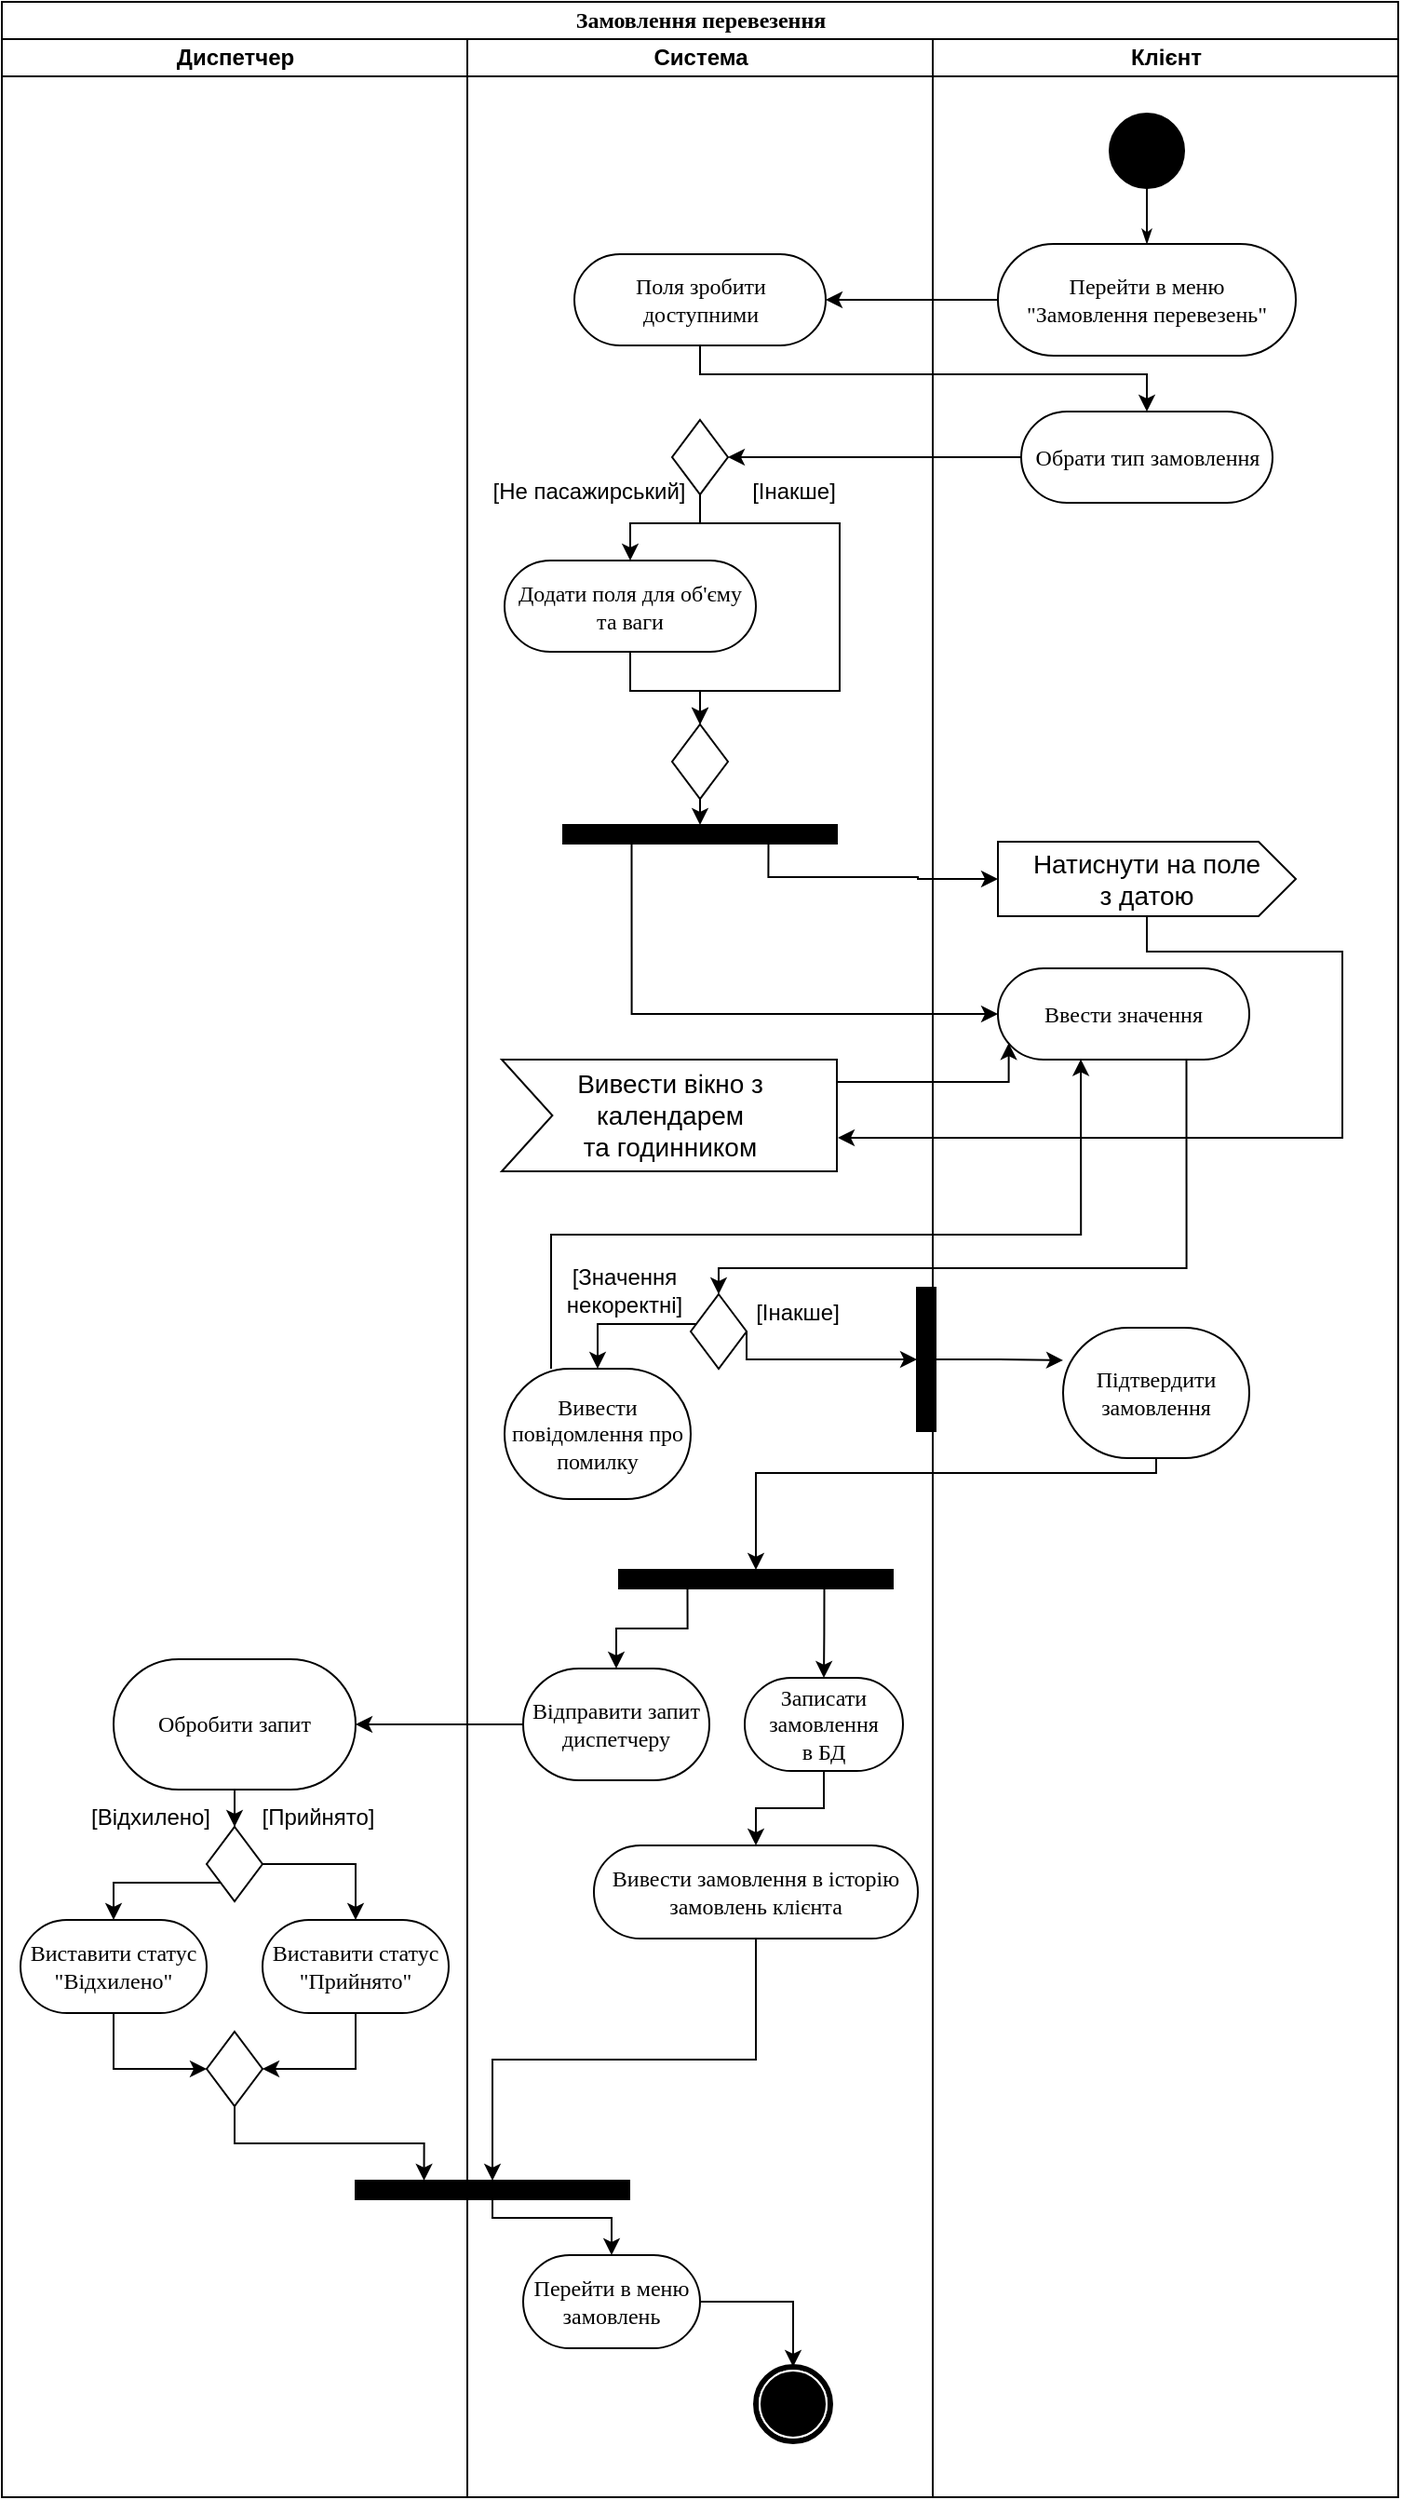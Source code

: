 <mxfile version="22.0.2" type="device">
  <diagram name="Page-1" id="0783ab3e-0a74-02c8-0abd-f7b4e66b4bec">
    <mxGraphModel dx="1050" dy="629" grid="1" gridSize="10" guides="1" tooltips="1" connect="1" arrows="1" fold="1" page="1" pageScale="1" pageWidth="850" pageHeight="1100" background="none" math="0" shadow="0">
      <root>
        <mxCell id="0" />
        <mxCell id="1" parent="0" />
        <mxCell id="1c1d494c118603dd-1" value="Замовлення перевезення" style="swimlane;html=1;childLayout=stackLayout;startSize=20;rounded=0;shadow=0;comic=0;labelBackgroundColor=none;strokeWidth=1;fontFamily=Verdana;fontSize=12;align=center;" parent="1" vertex="1">
          <mxGeometry x="40" y="20" width="750" height="1340" as="geometry">
            <mxRectangle x="40" y="20" width="70" height="30" as="alternateBounds" />
          </mxGeometry>
        </mxCell>
        <mxCell id="1c1d494c118603dd-2" value="Диспетчер" style="swimlane;html=1;startSize=20;" parent="1c1d494c118603dd-1" vertex="1">
          <mxGeometry y="20" width="250" height="1320" as="geometry" />
        </mxCell>
        <mxCell id="SK06pr9iCSMfBcMyuEG0-80" style="edgeStyle=orthogonalEdgeStyle;rounded=0;orthogonalLoop=1;jettySize=auto;html=1;exitX=0.5;exitY=1;exitDx=0;exitDy=0;" parent="1c1d494c118603dd-2" source="SK06pr9iCSMfBcMyuEG0-78" target="SK06pr9iCSMfBcMyuEG0-79" edge="1">
          <mxGeometry relative="1" as="geometry" />
        </mxCell>
        <mxCell id="SK06pr9iCSMfBcMyuEG0-78" value="Обробити запит" style="rounded=1;whiteSpace=wrap;html=1;shadow=0;comic=0;labelBackgroundColor=none;strokeWidth=1;fontFamily=Verdana;fontSize=12;align=center;arcSize=50;" parent="1c1d494c118603dd-2" vertex="1">
          <mxGeometry x="60" y="870" width="130" height="70" as="geometry" />
        </mxCell>
        <mxCell id="SK06pr9iCSMfBcMyuEG0-87" style="edgeStyle=orthogonalEdgeStyle;rounded=0;orthogonalLoop=1;jettySize=auto;html=1;entryX=0.5;entryY=0;entryDx=0;entryDy=0;" parent="1c1d494c118603dd-2" source="SK06pr9iCSMfBcMyuEG0-79" target="SK06pr9iCSMfBcMyuEG0-84" edge="1">
          <mxGeometry relative="1" as="geometry">
            <Array as="points">
              <mxPoint x="60" y="990" />
            </Array>
          </mxGeometry>
        </mxCell>
        <mxCell id="SK06pr9iCSMfBcMyuEG0-88" style="edgeStyle=orthogonalEdgeStyle;rounded=0;orthogonalLoop=1;jettySize=auto;html=1;exitX=1;exitY=0.5;exitDx=0;exitDy=0;entryX=0.5;entryY=0;entryDx=0;entryDy=0;" parent="1c1d494c118603dd-2" source="SK06pr9iCSMfBcMyuEG0-79" target="SK06pr9iCSMfBcMyuEG0-85" edge="1">
          <mxGeometry relative="1" as="geometry" />
        </mxCell>
        <mxCell id="SK06pr9iCSMfBcMyuEG0-79" value="" style="rhombus;" parent="1c1d494c118603dd-2" vertex="1">
          <mxGeometry x="110" y="960" width="30" height="40" as="geometry" />
        </mxCell>
        <mxCell id="SK06pr9iCSMfBcMyuEG0-82" value="[Відхилено]" style="text;html=1;strokeColor=none;fillColor=none;align=center;verticalAlign=middle;whiteSpace=wrap;rounded=0;" parent="1c1d494c118603dd-2" vertex="1">
          <mxGeometry x="50" y="940" width="60" height="30" as="geometry" />
        </mxCell>
        <mxCell id="SK06pr9iCSMfBcMyuEG0-83" value="[Прийнято]" style="text;html=1;strokeColor=none;fillColor=none;align=center;verticalAlign=middle;whiteSpace=wrap;rounded=0;" parent="1c1d494c118603dd-2" vertex="1">
          <mxGeometry x="140" y="940" width="60" height="30" as="geometry" />
        </mxCell>
        <mxCell id="SK06pr9iCSMfBcMyuEG0-89" style="edgeStyle=orthogonalEdgeStyle;rounded=0;orthogonalLoop=1;jettySize=auto;html=1;exitX=0.5;exitY=1;exitDx=0;exitDy=0;entryX=0;entryY=0.5;entryDx=0;entryDy=0;" parent="1c1d494c118603dd-2" source="SK06pr9iCSMfBcMyuEG0-84" target="SK06pr9iCSMfBcMyuEG0-86" edge="1">
          <mxGeometry relative="1" as="geometry" />
        </mxCell>
        <mxCell id="SK06pr9iCSMfBcMyuEG0-84" value="Виставити статус &quot;Відхилено&quot;" style="rounded=1;whiteSpace=wrap;html=1;shadow=0;comic=0;labelBackgroundColor=none;strokeWidth=1;fontFamily=Verdana;fontSize=12;align=center;arcSize=50;" parent="1c1d494c118603dd-2" vertex="1">
          <mxGeometry x="10" y="1010" width="100" height="50" as="geometry" />
        </mxCell>
        <mxCell id="SK06pr9iCSMfBcMyuEG0-90" style="edgeStyle=orthogonalEdgeStyle;rounded=0;orthogonalLoop=1;jettySize=auto;html=1;entryX=1;entryY=0.5;entryDx=0;entryDy=0;" parent="1c1d494c118603dd-2" source="SK06pr9iCSMfBcMyuEG0-85" target="SK06pr9iCSMfBcMyuEG0-86" edge="1">
          <mxGeometry relative="1" as="geometry" />
        </mxCell>
        <mxCell id="SK06pr9iCSMfBcMyuEG0-85" value="Виставити статус &quot;Прийнято&quot;" style="rounded=1;whiteSpace=wrap;html=1;shadow=0;comic=0;labelBackgroundColor=none;strokeWidth=1;fontFamily=Verdana;fontSize=12;align=center;arcSize=50;" parent="1c1d494c118603dd-2" vertex="1">
          <mxGeometry x="140" y="1010" width="100" height="50" as="geometry" />
        </mxCell>
        <mxCell id="SK06pr9iCSMfBcMyuEG0-86" value="" style="rhombus;" parent="1c1d494c118603dd-2" vertex="1">
          <mxGeometry x="110" y="1070" width="30" height="40" as="geometry" />
        </mxCell>
        <mxCell id="1c1d494c118603dd-3" value="Система" style="swimlane;html=1;startSize=20;" parent="1c1d494c118603dd-1" vertex="1">
          <mxGeometry x="250" y="20" width="250" height="1320" as="geometry" />
        </mxCell>
        <mxCell id="SK06pr9iCSMfBcMyuEG0-2" value="Поля зробити доступними" style="rounded=1;whiteSpace=wrap;html=1;shadow=0;comic=0;labelBackgroundColor=none;strokeWidth=1;fontFamily=Verdana;fontSize=12;align=center;arcSize=50;" parent="1c1d494c118603dd-3" vertex="1">
          <mxGeometry x="57.5" y="115.5" width="135" height="49" as="geometry" />
        </mxCell>
        <mxCell id="SK06pr9iCSMfBcMyuEG0-9" style="edgeStyle=orthogonalEdgeStyle;rounded=0;orthogonalLoop=1;jettySize=auto;html=1;entryX=0.5;entryY=0;entryDx=0;entryDy=0;" parent="1c1d494c118603dd-3" source="SK06pr9iCSMfBcMyuEG0-5" target="SK06pr9iCSMfBcMyuEG0-7" edge="1">
          <mxGeometry relative="1" as="geometry">
            <Array as="points">
              <mxPoint x="125" y="260" />
              <mxPoint x="88" y="260" />
            </Array>
          </mxGeometry>
        </mxCell>
        <mxCell id="SK06pr9iCSMfBcMyuEG0-10" style="edgeStyle=orthogonalEdgeStyle;rounded=0;orthogonalLoop=1;jettySize=auto;html=1;entryX=0.5;entryY=0;entryDx=0;entryDy=0;" parent="1c1d494c118603dd-3" source="SK06pr9iCSMfBcMyuEG0-5" target="SK06pr9iCSMfBcMyuEG0-8" edge="1">
          <mxGeometry relative="1" as="geometry">
            <Array as="points">
              <mxPoint x="125" y="260" />
              <mxPoint x="200" y="260" />
              <mxPoint x="200" y="350" />
              <mxPoint x="125" y="350" />
            </Array>
          </mxGeometry>
        </mxCell>
        <mxCell id="SK06pr9iCSMfBcMyuEG0-5" value="" style="rhombus;" parent="1c1d494c118603dd-3" vertex="1">
          <mxGeometry x="110" y="204.5" width="30" height="40" as="geometry" />
        </mxCell>
        <mxCell id="SK06pr9iCSMfBcMyuEG0-11" style="edgeStyle=orthogonalEdgeStyle;rounded=0;orthogonalLoop=1;jettySize=auto;html=1;entryX=0.5;entryY=0;entryDx=0;entryDy=0;" parent="1c1d494c118603dd-3" source="SK06pr9iCSMfBcMyuEG0-7" target="SK06pr9iCSMfBcMyuEG0-8" edge="1">
          <mxGeometry relative="1" as="geometry">
            <Array as="points">
              <mxPoint x="87" y="350" />
              <mxPoint x="125" y="350" />
            </Array>
          </mxGeometry>
        </mxCell>
        <mxCell id="SK06pr9iCSMfBcMyuEG0-7" value="Додати поля для об&#39;єму та ваги" style="rounded=1;whiteSpace=wrap;html=1;shadow=0;comic=0;labelBackgroundColor=none;strokeWidth=1;fontFamily=Verdana;fontSize=12;align=center;arcSize=50;" parent="1c1d494c118603dd-3" vertex="1">
          <mxGeometry x="20" y="280" width="135" height="49" as="geometry" />
        </mxCell>
        <mxCell id="SK06pr9iCSMfBcMyuEG0-37" style="edgeStyle=orthogonalEdgeStyle;rounded=0;orthogonalLoop=1;jettySize=auto;html=1;exitX=0.5;exitY=1;exitDx=0;exitDy=0;entryX=0.5;entryY=0;entryDx=0;entryDy=0;" parent="1c1d494c118603dd-3" source="SK06pr9iCSMfBcMyuEG0-8" target="SK06pr9iCSMfBcMyuEG0-35" edge="1">
          <mxGeometry relative="1" as="geometry" />
        </mxCell>
        <mxCell id="SK06pr9iCSMfBcMyuEG0-8" value="" style="rhombus;" parent="1c1d494c118603dd-3" vertex="1">
          <mxGeometry x="110" y="368" width="30" height="40" as="geometry" />
        </mxCell>
        <mxCell id="SK06pr9iCSMfBcMyuEG0-13" value="[Не пасажирський]" style="text;html=1;align=center;verticalAlign=middle;resizable=0;points=[];autosize=1;strokeColor=none;fillColor=none;" parent="1c1d494c118603dd-3" vertex="1">
          <mxGeometry y="228" width="130" height="30" as="geometry" />
        </mxCell>
        <mxCell id="SK06pr9iCSMfBcMyuEG0-18" value="[Інакше]" style="text;html=1;align=center;verticalAlign=middle;resizable=0;points=[];autosize=1;strokeColor=none;fillColor=none;" parent="1c1d494c118603dd-3" vertex="1">
          <mxGeometry x="140" y="228" width="70" height="30" as="geometry" />
        </mxCell>
        <mxCell id="SK06pr9iCSMfBcMyuEG0-35" value="" style="whiteSpace=wrap;html=1;rounded=0;shadow=0;comic=0;labelBackgroundColor=none;strokeWidth=1;fillColor=#000000;fontFamily=Verdana;fontSize=12;align=center;rotation=0;" parent="1c1d494c118603dd-3" vertex="1">
          <mxGeometry x="51.5" y="422" width="147" height="10" as="geometry" />
        </mxCell>
        <mxCell id="SK06pr9iCSMfBcMyuEG0-45" value="Вивести вікно з календарем &lt;br&gt;та годинником" style="html=1;shape=mxgraph.infographic.ribbonSimple;notch1=27.2;notch2=0;align=center;verticalAlign=middle;fontSize=14;fontStyle=0;fillColor=#FFFFFF;whiteSpace=wrap;" parent="1c1d494c118603dd-3" vertex="1">
          <mxGeometry x="18.5" y="548" width="180" height="60" as="geometry" />
        </mxCell>
        <mxCell id="SK06pr9iCSMfBcMyuEG0-50" value="[Інакше]" style="text;html=1;align=center;verticalAlign=middle;resizable=0;points=[];autosize=1;strokeColor=none;fillColor=none;" parent="1c1d494c118603dd-3" vertex="1">
          <mxGeometry x="142" y="669" width="70" height="30" as="geometry" />
        </mxCell>
        <mxCell id="60571a20871a0731-5" value="" style="shape=mxgraph.bpmn.shape;html=1;verticalLabelPosition=bottom;labelBackgroundColor=#ffffff;verticalAlign=top;perimeter=ellipsePerimeter;outline=end;symbol=terminate;rounded=0;shadow=0;comic=0;strokeWidth=1;fontFamily=Verdana;fontSize=12;align=center;" parent="1c1d494c118603dd-3" vertex="1">
          <mxGeometry x="155" y="1250" width="40" height="40" as="geometry" />
        </mxCell>
        <mxCell id="SK06pr9iCSMfBcMyuEG0-102" style="edgeStyle=orthogonalEdgeStyle;rounded=0;orthogonalLoop=1;jettySize=auto;html=1;exitX=0.75;exitY=1;exitDx=0;exitDy=0;entryX=0.5;entryY=0;entryDx=0;entryDy=0;" parent="1c1d494c118603dd-3" source="SK06pr9iCSMfBcMyuEG0-60" target="SK06pr9iCSMfBcMyuEG0-67" edge="1">
          <mxGeometry relative="1" as="geometry" />
        </mxCell>
        <mxCell id="SK06pr9iCSMfBcMyuEG0-103" style="edgeStyle=orthogonalEdgeStyle;rounded=0;orthogonalLoop=1;jettySize=auto;html=1;exitX=0.25;exitY=1;exitDx=0;exitDy=0;" parent="1c1d494c118603dd-3" source="SK06pr9iCSMfBcMyuEG0-60" target="SK06pr9iCSMfBcMyuEG0-75" edge="1">
          <mxGeometry relative="1" as="geometry" />
        </mxCell>
        <mxCell id="SK06pr9iCSMfBcMyuEG0-60" value="" style="whiteSpace=wrap;html=1;rounded=0;shadow=0;comic=0;labelBackgroundColor=none;strokeWidth=1;fillColor=#000000;fontFamily=Verdana;fontSize=12;align=center;rotation=0;" parent="1c1d494c118603dd-3" vertex="1">
          <mxGeometry x="81.5" y="822" width="147" height="10" as="geometry" />
        </mxCell>
        <mxCell id="SK06pr9iCSMfBcMyuEG0-70" style="edgeStyle=orthogonalEdgeStyle;rounded=0;orthogonalLoop=1;jettySize=auto;html=1;entryX=0.5;entryY=0;entryDx=0;entryDy=0;" parent="1c1d494c118603dd-3" source="SK06pr9iCSMfBcMyuEG0-67" target="SK06pr9iCSMfBcMyuEG0-69" edge="1">
          <mxGeometry relative="1" as="geometry" />
        </mxCell>
        <mxCell id="SK06pr9iCSMfBcMyuEG0-67" value="Записати &lt;br&gt;замовлення&lt;br&gt;в БД" style="rounded=1;whiteSpace=wrap;html=1;shadow=0;comic=0;labelBackgroundColor=none;strokeWidth=1;fontFamily=Verdana;fontSize=12;align=center;arcSize=50;" parent="1c1d494c118603dd-3" vertex="1">
          <mxGeometry x="149" y="880" width="85" height="50" as="geometry" />
        </mxCell>
        <mxCell id="SK06pr9iCSMfBcMyuEG0-93" style="edgeStyle=orthogonalEdgeStyle;rounded=0;orthogonalLoop=1;jettySize=auto;html=1;entryX=0.5;entryY=0;entryDx=0;entryDy=0;" parent="1c1d494c118603dd-3" source="SK06pr9iCSMfBcMyuEG0-69" target="SK06pr9iCSMfBcMyuEG0-91" edge="1">
          <mxGeometry relative="1" as="geometry" />
        </mxCell>
        <mxCell id="SK06pr9iCSMfBcMyuEG0-69" value="Вивести замовлення в історію замовлень клієнта" style="rounded=1;whiteSpace=wrap;html=1;shadow=0;comic=0;labelBackgroundColor=none;strokeWidth=1;fontFamily=Verdana;fontSize=12;align=center;arcSize=50;" parent="1c1d494c118603dd-3" vertex="1">
          <mxGeometry x="68" y="970" width="174" height="50" as="geometry" />
        </mxCell>
        <mxCell id="SK06pr9iCSMfBcMyuEG0-75" value="Відправити запит диспетчеру" style="rounded=1;whiteSpace=wrap;html=1;shadow=0;comic=0;labelBackgroundColor=none;strokeWidth=1;fontFamily=Verdana;fontSize=12;align=center;arcSize=50;" parent="1c1d494c118603dd-3" vertex="1">
          <mxGeometry x="30" y="875" width="100" height="60" as="geometry" />
        </mxCell>
        <mxCell id="SK06pr9iCSMfBcMyuEG0-95" style="edgeStyle=orthogonalEdgeStyle;rounded=0;orthogonalLoop=1;jettySize=auto;html=1;entryX=0.5;entryY=0;entryDx=0;entryDy=0;exitX=0.5;exitY=1;exitDx=0;exitDy=0;" parent="1c1d494c118603dd-3" source="SK06pr9iCSMfBcMyuEG0-91" target="SK06pr9iCSMfBcMyuEG0-96" edge="1">
          <mxGeometry relative="1" as="geometry">
            <Array as="points">
              <mxPoint x="14" y="1170" />
              <mxPoint x="78" y="1170" />
            </Array>
          </mxGeometry>
        </mxCell>
        <mxCell id="SK06pr9iCSMfBcMyuEG0-91" value="" style="whiteSpace=wrap;html=1;rounded=0;shadow=0;comic=0;labelBackgroundColor=none;strokeWidth=1;fillColor=#000000;fontFamily=Verdana;fontSize=12;align=center;rotation=0;" parent="1c1d494c118603dd-3" vertex="1">
          <mxGeometry x="-60" y="1150" width="147" height="10" as="geometry" />
        </mxCell>
        <mxCell id="SK06pr9iCSMfBcMyuEG0-97" style="edgeStyle=orthogonalEdgeStyle;rounded=0;orthogonalLoop=1;jettySize=auto;html=1;entryX=0.5;entryY=0;entryDx=0;entryDy=0;" parent="1c1d494c118603dd-3" source="SK06pr9iCSMfBcMyuEG0-96" target="60571a20871a0731-5" edge="1">
          <mxGeometry relative="1" as="geometry" />
        </mxCell>
        <mxCell id="SK06pr9iCSMfBcMyuEG0-96" value="Перейти в меню замовлень" style="rounded=1;whiteSpace=wrap;html=1;shadow=0;comic=0;labelBackgroundColor=none;strokeWidth=1;fontFamily=Verdana;fontSize=12;align=center;arcSize=50;" parent="1c1d494c118603dd-3" vertex="1">
          <mxGeometry x="30" y="1190" width="95" height="50" as="geometry" />
        </mxCell>
        <mxCell id="1c1d494c118603dd-4" value="Клієнт" style="swimlane;html=1;startSize=20;" parent="1c1d494c118603dd-1" vertex="1">
          <mxGeometry x="500" y="20" width="250" height="1320" as="geometry" />
        </mxCell>
        <mxCell id="1c1d494c118603dd-27" style="edgeStyle=orthogonalEdgeStyle;rounded=0;html=1;labelBackgroundColor=none;startArrow=none;startFill=0;startSize=5;endArrow=classicThin;endFill=1;endSize=5;jettySize=auto;orthogonalLoop=1;strokeWidth=1;fontFamily=Verdana;fontSize=12" parent="1c1d494c118603dd-4" source="60571a20871a0731-4" target="60571a20871a0731-8" edge="1">
          <mxGeometry relative="1" as="geometry" />
        </mxCell>
        <mxCell id="60571a20871a0731-4" value="" style="ellipse;whiteSpace=wrap;html=1;rounded=0;shadow=0;comic=0;labelBackgroundColor=none;strokeWidth=1;fillColor=#000000;fontFamily=Verdana;fontSize=12;align=center;" parent="1c1d494c118603dd-4" vertex="1">
          <mxGeometry x="95" y="40" width="40" height="40" as="geometry" />
        </mxCell>
        <mxCell id="60571a20871a0731-8" value="Перейти в меню&lt;br&gt;&quot;Замовлення перевезень&quot;" style="rounded=1;whiteSpace=wrap;html=1;shadow=0;comic=0;labelBackgroundColor=none;strokeWidth=1;fontFamily=Verdana;fontSize=12;align=center;arcSize=50;" parent="1c1d494c118603dd-4" vertex="1">
          <mxGeometry x="35" y="110" width="160" height="60" as="geometry" />
        </mxCell>
        <mxCell id="SK06pr9iCSMfBcMyuEG0-4" value="Обрати тип замовлення" style="rounded=1;whiteSpace=wrap;html=1;shadow=0;comic=0;labelBackgroundColor=none;strokeWidth=1;fontFamily=Verdana;fontSize=12;align=center;arcSize=50;" parent="1c1d494c118603dd-4" vertex="1">
          <mxGeometry x="47.5" y="200" width="135" height="49" as="geometry" />
        </mxCell>
        <mxCell id="SK06pr9iCSMfBcMyuEG0-14" value="Ввести значення" style="rounded=1;whiteSpace=wrap;html=1;shadow=0;comic=0;labelBackgroundColor=none;strokeWidth=1;fontFamily=Verdana;fontSize=12;align=center;arcSize=50;" parent="1c1d494c118603dd-4" vertex="1">
          <mxGeometry x="35" y="499" width="135" height="49" as="geometry" />
        </mxCell>
        <mxCell id="SK06pr9iCSMfBcMyuEG0-42" value="Натиснути на поле&lt;br style=&quot;border-color: var(--border-color);&quot;&gt;з датою" style="html=1;shape=mxgraph.infographic.ribbonSimple;notch1=0;notch2=20;align=center;verticalAlign=middle;fontSize=14;fontStyle=0;fillColor=#FFFFFF;whiteSpace=wrap;" parent="1c1d494c118603dd-4" vertex="1">
          <mxGeometry x="35" y="431" width="160" height="40" as="geometry" />
        </mxCell>
        <mxCell id="SK06pr9iCSMfBcMyuEG0-32" style="edgeStyle=orthogonalEdgeStyle;rounded=0;orthogonalLoop=1;jettySize=auto;html=1;exitX=0.25;exitY=0;exitDx=0;exitDy=0;entryX=0.33;entryY=0.996;entryDx=0;entryDy=0;entryPerimeter=0;" parent="1c1d494c118603dd-4" source="SK06pr9iCSMfBcMyuEG0-29" target="SK06pr9iCSMfBcMyuEG0-14" edge="1">
          <mxGeometry relative="1" as="geometry">
            <mxPoint x="78.75" y="610" as="targetPoint" />
            <Array as="points">
              <mxPoint x="-205" y="642" />
              <mxPoint x="80" y="642" />
            </Array>
          </mxGeometry>
        </mxCell>
        <mxCell id="SK06pr9iCSMfBcMyuEG0-29" value="Вивести повідомлення про помилку" style="rounded=1;whiteSpace=wrap;html=1;shadow=0;comic=0;labelBackgroundColor=none;strokeWidth=1;fontFamily=Verdana;fontSize=12;align=center;arcSize=50;" parent="1c1d494c118603dd-4" vertex="1">
          <mxGeometry x="-230" y="714" width="100" height="70" as="geometry" />
        </mxCell>
        <mxCell id="SK06pr9iCSMfBcMyuEG0-31" value="[Значення&lt;br&gt;некоректні]" style="text;html=1;align=center;verticalAlign=middle;resizable=0;points=[];autosize=1;strokeColor=none;fillColor=none;" parent="1c1d494c118603dd-4" vertex="1">
          <mxGeometry x="-211" y="652" width="90" height="40" as="geometry" />
        </mxCell>
        <mxCell id="SK06pr9iCSMfBcMyuEG0-63" style="edgeStyle=orthogonalEdgeStyle;rounded=0;orthogonalLoop=1;jettySize=auto;html=1;exitX=1;exitY=0.5;exitDx=0;exitDy=0;entryX=0.5;entryY=1;entryDx=0;entryDy=0;" parent="1c1d494c118603dd-4" source="SK06pr9iCSMfBcMyuEG0-16" target="SK06pr9iCSMfBcMyuEG0-62" edge="1">
          <mxGeometry relative="1" as="geometry">
            <Array as="points">
              <mxPoint x="-100" y="709" />
            </Array>
          </mxGeometry>
        </mxCell>
        <mxCell id="SK06pr9iCSMfBcMyuEG0-16" value="" style="rhombus;" parent="1c1d494c118603dd-4" vertex="1">
          <mxGeometry x="-130" y="674" width="30" height="40" as="geometry" />
        </mxCell>
        <mxCell id="SK06pr9iCSMfBcMyuEG0-30" style="edgeStyle=orthogonalEdgeStyle;rounded=0;orthogonalLoop=1;jettySize=auto;html=1;entryX=0.5;entryY=0;entryDx=0;entryDy=0;" parent="1c1d494c118603dd-4" source="SK06pr9iCSMfBcMyuEG0-16" target="SK06pr9iCSMfBcMyuEG0-29" edge="1">
          <mxGeometry relative="1" as="geometry">
            <Array as="points">
              <mxPoint x="-180" y="690" />
            </Array>
          </mxGeometry>
        </mxCell>
        <mxCell id="SK06pr9iCSMfBcMyuEG0-17" style="edgeStyle=orthogonalEdgeStyle;rounded=0;orthogonalLoop=1;jettySize=auto;html=1;entryX=0.5;entryY=0;entryDx=0;entryDy=0;exitX=0.75;exitY=1;exitDx=0;exitDy=0;" parent="1c1d494c118603dd-4" source="SK06pr9iCSMfBcMyuEG0-14" target="SK06pr9iCSMfBcMyuEG0-16" edge="1">
          <mxGeometry relative="1" as="geometry">
            <mxPoint x="150" y="610" as="sourcePoint" />
            <Array as="points">
              <mxPoint x="136" y="660" />
              <mxPoint x="-115" y="660" />
            </Array>
          </mxGeometry>
        </mxCell>
        <mxCell id="SK06pr9iCSMfBcMyuEG0-48" value="Підтвердити&lt;br&gt;замовлення" style="rounded=1;whiteSpace=wrap;html=1;shadow=0;comic=0;labelBackgroundColor=none;strokeWidth=1;fontFamily=Verdana;fontSize=12;align=center;arcSize=50;" parent="1c1d494c118603dd-4" vertex="1">
          <mxGeometry x="70" y="692" width="100" height="70" as="geometry" />
        </mxCell>
        <mxCell id="SK06pr9iCSMfBcMyuEG0-64" style="edgeStyle=orthogonalEdgeStyle;rounded=0;orthogonalLoop=1;jettySize=auto;html=1;entryX=0;entryY=0.25;entryDx=0;entryDy=0;" parent="1c1d494c118603dd-4" source="SK06pr9iCSMfBcMyuEG0-62" target="SK06pr9iCSMfBcMyuEG0-48" edge="1">
          <mxGeometry relative="1" as="geometry" />
        </mxCell>
        <mxCell id="SK06pr9iCSMfBcMyuEG0-62" value="" style="whiteSpace=wrap;html=1;rounded=0;shadow=0;comic=0;labelBackgroundColor=none;strokeWidth=1;fillColor=#000000;fontFamily=Verdana;fontSize=12;align=center;rotation=90;" parent="1c1d494c118603dd-4" vertex="1">
          <mxGeometry x="-42" y="704" width="77" height="10" as="geometry" />
        </mxCell>
        <mxCell id="SK06pr9iCSMfBcMyuEG0-3" style="edgeStyle=orthogonalEdgeStyle;rounded=0;orthogonalLoop=1;jettySize=auto;html=1;entryX=1;entryY=0.5;entryDx=0;entryDy=0;" parent="1c1d494c118603dd-1" source="60571a20871a0731-8" target="SK06pr9iCSMfBcMyuEG0-2" edge="1">
          <mxGeometry relative="1" as="geometry" />
        </mxCell>
        <mxCell id="SK06pr9iCSMfBcMyuEG0-6" style="edgeStyle=orthogonalEdgeStyle;rounded=0;orthogonalLoop=1;jettySize=auto;html=1;entryX=1;entryY=0.5;entryDx=0;entryDy=0;" parent="1c1d494c118603dd-1" source="SK06pr9iCSMfBcMyuEG0-4" target="SK06pr9iCSMfBcMyuEG0-5" edge="1">
          <mxGeometry relative="1" as="geometry" />
        </mxCell>
        <mxCell id="SK06pr9iCSMfBcMyuEG0-12" style="edgeStyle=orthogonalEdgeStyle;rounded=0;orthogonalLoop=1;jettySize=auto;html=1;entryX=0.5;entryY=0;entryDx=0;entryDy=0;exitX=0.5;exitY=1;exitDx=0;exitDy=0;" parent="1c1d494c118603dd-1" source="SK06pr9iCSMfBcMyuEG0-2" target="SK06pr9iCSMfBcMyuEG0-4" edge="1">
          <mxGeometry relative="1" as="geometry">
            <Array as="points">
              <mxPoint x="375" y="200" />
              <mxPoint x="615" y="200" />
            </Array>
          </mxGeometry>
        </mxCell>
        <mxCell id="SK06pr9iCSMfBcMyuEG0-40" style="edgeStyle=orthogonalEdgeStyle;rounded=0;orthogonalLoop=1;jettySize=auto;html=1;entryX=0;entryY=0;entryDx=0;entryDy=20;entryPerimeter=0;exitX=0.75;exitY=1;exitDx=0;exitDy=0;" parent="1c1d494c118603dd-1" source="SK06pr9iCSMfBcMyuEG0-35" target="SK06pr9iCSMfBcMyuEG0-42" edge="1">
          <mxGeometry relative="1" as="geometry">
            <mxPoint x="525" y="510" as="targetPoint" />
            <Array as="points">
              <mxPoint x="412" y="470" />
              <mxPoint x="492" y="470" />
              <mxPoint x="492" y="471" />
            </Array>
          </mxGeometry>
        </mxCell>
        <mxCell id="SK06pr9iCSMfBcMyuEG0-43" style="edgeStyle=orthogonalEdgeStyle;rounded=0;orthogonalLoop=1;jettySize=auto;html=1;exitX=0.25;exitY=1;exitDx=0;exitDy=0;entryX=0;entryY=0.5;entryDx=0;entryDy=0;" parent="1c1d494c118603dd-1" source="SK06pr9iCSMfBcMyuEG0-35" target="SK06pr9iCSMfBcMyuEG0-14" edge="1">
          <mxGeometry relative="1" as="geometry" />
        </mxCell>
        <mxCell id="SK06pr9iCSMfBcMyuEG0-46" style="edgeStyle=orthogonalEdgeStyle;rounded=0;orthogonalLoop=1;jettySize=auto;html=1;" parent="1c1d494c118603dd-1" source="SK06pr9iCSMfBcMyuEG0-42" edge="1">
          <mxGeometry relative="1" as="geometry">
            <mxPoint x="449" y="610" as="targetPoint" />
            <Array as="points">
              <mxPoint x="720" y="510" />
              <mxPoint x="720" y="610" />
            </Array>
          </mxGeometry>
        </mxCell>
        <mxCell id="SK06pr9iCSMfBcMyuEG0-47" style="edgeStyle=orthogonalEdgeStyle;rounded=0;orthogonalLoop=1;jettySize=auto;html=1;exitX=0;exitY=0;exitDx=180;exitDy=0;exitPerimeter=0;entryX=0.043;entryY=0.82;entryDx=0;entryDy=0;entryPerimeter=0;" parent="1c1d494c118603dd-1" source="SK06pr9iCSMfBcMyuEG0-45" target="SK06pr9iCSMfBcMyuEG0-14" edge="1">
          <mxGeometry relative="1" as="geometry">
            <Array as="points">
              <mxPoint x="470" y="580" />
              <mxPoint x="470" y="580" />
            </Array>
          </mxGeometry>
        </mxCell>
        <mxCell id="SK06pr9iCSMfBcMyuEG0-61" style="edgeStyle=orthogonalEdgeStyle;rounded=0;orthogonalLoop=1;jettySize=auto;html=1;entryX=0.5;entryY=0;entryDx=0;entryDy=0;" parent="1c1d494c118603dd-1" source="SK06pr9iCSMfBcMyuEG0-48" target="SK06pr9iCSMfBcMyuEG0-60" edge="1">
          <mxGeometry relative="1" as="geometry">
            <Array as="points">
              <mxPoint x="620" y="790" />
              <mxPoint x="405" y="790" />
            </Array>
          </mxGeometry>
        </mxCell>
        <mxCell id="SK06pr9iCSMfBcMyuEG0-81" style="edgeStyle=orthogonalEdgeStyle;rounded=0;orthogonalLoop=1;jettySize=auto;html=1;entryX=1;entryY=0.5;entryDx=0;entryDy=0;" parent="1c1d494c118603dd-1" source="SK06pr9iCSMfBcMyuEG0-75" target="SK06pr9iCSMfBcMyuEG0-78" edge="1">
          <mxGeometry relative="1" as="geometry" />
        </mxCell>
        <mxCell id="SK06pr9iCSMfBcMyuEG0-92" style="edgeStyle=orthogonalEdgeStyle;rounded=0;orthogonalLoop=1;jettySize=auto;html=1;entryX=0.25;entryY=0;entryDx=0;entryDy=0;" parent="1c1d494c118603dd-1" source="SK06pr9iCSMfBcMyuEG0-86" target="SK06pr9iCSMfBcMyuEG0-91" edge="1">
          <mxGeometry relative="1" as="geometry">
            <Array as="points">
              <mxPoint x="125" y="1150" />
              <mxPoint x="227" y="1150" />
            </Array>
          </mxGeometry>
        </mxCell>
      </root>
    </mxGraphModel>
  </diagram>
</mxfile>
